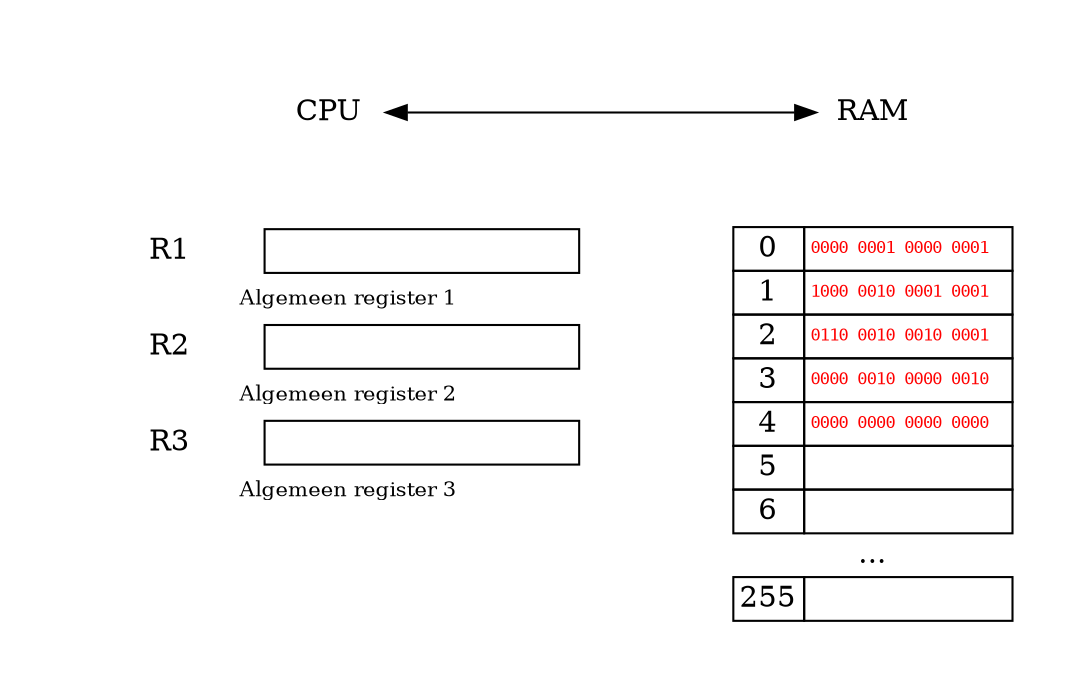 // dot -Tpng -Gdpi=100 -Nfontname=Helvetica -Efontname=Helvetica -o cpu_1.png cpu_1.dot

digraph {
    graph [pad="0.5", nodesep="0.5", ranksep="1"];
    node [shape=plain]
    rankdir=LR;

    // labelloc=t
    // label="Von Neumann architectuur"

    CPU, RAM [shape=box, color=none]
    CPU -> RAM [dir="both"]
    { rank=same; CPU-> CPU_t [style=invis] }
    { rank=same; RAM-> RAM_t [style=invis] }

    CPU_t [label=<
    <table border="0" cellborder="1" cellspacing="2">
        <tr>
            <td color="none">R1</td>
            <td align="left" width="90%"></td>
        </tr>
        <tr>
            <td color="none" align="center" colspan="2">
                <font point-size="10">Algemeen register 1</font>
            </td>
        </tr>
        <tr>
            <td color="none">R2</td>
            <td align="left">
            </td>
        </tr>
        <tr>
            <td color="none" align="center" colspan="2">
                <font point-size="10">Algemeen register 2</font>
            </td>
        </tr>
        <tr>
            <td color="none">R3</td>
            <td align="left">
            </td>
        </tr>
        <tr>
            <td color="none" align="center" colspan="2">
                <font point-size="10">Algemeen register 3</font>
            </td>
        </tr>
    </table>>]

    RAM_t [label=<
    <table align="right" border="0" cellborder="1" cellspacing="0">
        <tr>
            <td>0</td>
            <td align="left" width="100%"><font point-size="8" face="monospace" color="red">0000 0001 0000 0001</font></td>
        </tr>
        <tr>
            <td>1</td>
            <td align="left"><font point-size="8" face="monospace" color="red">1000 0010 0001 0001</font></td>
        </tr>
        <tr>
            <td>2</td>
            <td align="left"><font point-size="8" face="monospace" color="red">0110 0010 0010 0001</font></td>
        </tr>
        <tr>
            <td>3</td>
            <td align="left"><font point-size="8" face="monospace" color="red">0000 0010 0000 0010</font></td>
        </tr>
        <tr>
            <td>4</td>
            <td align="left"><font point-size="8" face="monospace" color="red">0000 0000 0000 0000</font></td>
        </tr>
        <tr>
            <td>5</td>
            <td></td>
        </tr>
        <tr>
            <td>6</td>
            <td></td>
        </tr>
        <tr>
            <td color="none" colspan="2">...</td>
        </tr>
        <tr>
            <td>255</td>
            <td></td>
        </tr>
    </table>>]
}